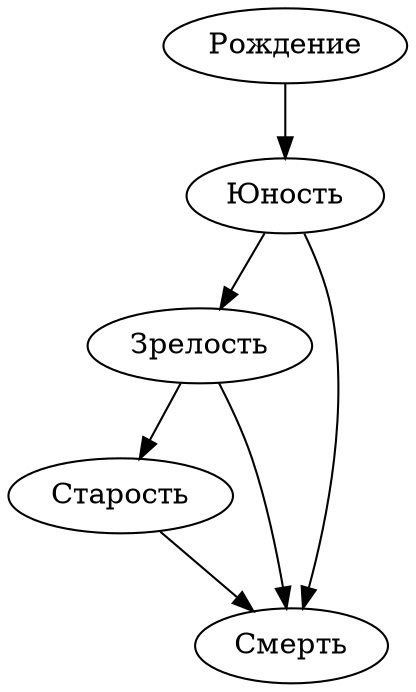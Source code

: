  digraph G{ 
  Рождение->Юность->Зрелость->Старость->Смерть;
  Юность->Смерть;
  Зрелость->Смерть;
 }
 
